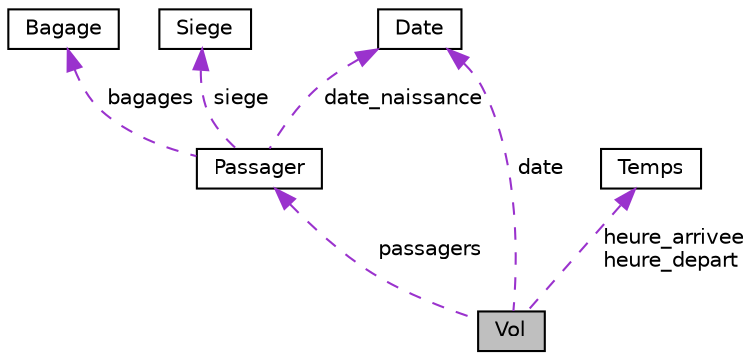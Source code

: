 digraph "Vol"
{
  edge [fontname="Helvetica",fontsize="10",labelfontname="Helvetica",labelfontsize="10"];
  node [fontname="Helvetica",fontsize="10",shape=record];
  Node1 [label="Vol",height=0.2,width=0.4,color="black", fillcolor="grey75", style="filled", fontcolor="black"];
  Node2 -> Node1 [dir="back",color="darkorchid3",fontsize="10",style="dashed",label=" passagers" ,fontname="Helvetica"];
  Node2 [label="Passager",height=0.2,width=0.4,color="black", fillcolor="white", style="filled",URL="$d2/d12/structPassager.html",tooltip="Comporte le nom, prénom, la nationalité, le billet et des int bouléens pour le bon fonctionnement du ..."];
  Node3 -> Node2 [dir="back",color="darkorchid3",fontsize="10",style="dashed",label=" bagages" ,fontname="Helvetica"];
  Node3 [label="Bagage",height=0.2,width=0.4,color="black", fillcolor="white", style="filled",URL="$d7/d2f/structBagage.html",tooltip="Comporte le numéro de ticket du bagage et si il a été embarqué "];
  Node4 -> Node2 [dir="back",color="darkorchid3",fontsize="10",style="dashed",label=" siege" ,fontname="Helvetica"];
  Node4 [label="Siege",height=0.2,width=0.4,color="black", fillcolor="white", style="filled",URL="$d9/ded/structSiege.html",tooltip="Associe un numéro de rangée et de colonne pour une place dans l&#39;avion. "];
  Node5 -> Node2 [dir="back",color="darkorchid3",fontsize="10",style="dashed",label=" date_naissance" ,fontname="Helvetica"];
  Node5 [label="Date",height=0.2,width=0.4,color="black", fillcolor="white", style="filled",URL="$d9/ddb/structDate.html",tooltip="Structure de date. "];
  Node6 -> Node1 [dir="back",color="darkorchid3",fontsize="10",style="dashed",label=" heure_arrivee\nheure_depart" ,fontname="Helvetica"];
  Node6 [label="Temps",height=0.2,width=0.4,color="black", fillcolor="white", style="filled",URL="$db/dd3/structTemps.html",tooltip="Comporte un entier pour l&#39;heure et pour les minutes. "];
  Node5 -> Node1 [dir="back",color="darkorchid3",fontsize="10",style="dashed",label=" date" ,fontname="Helvetica"];
}
